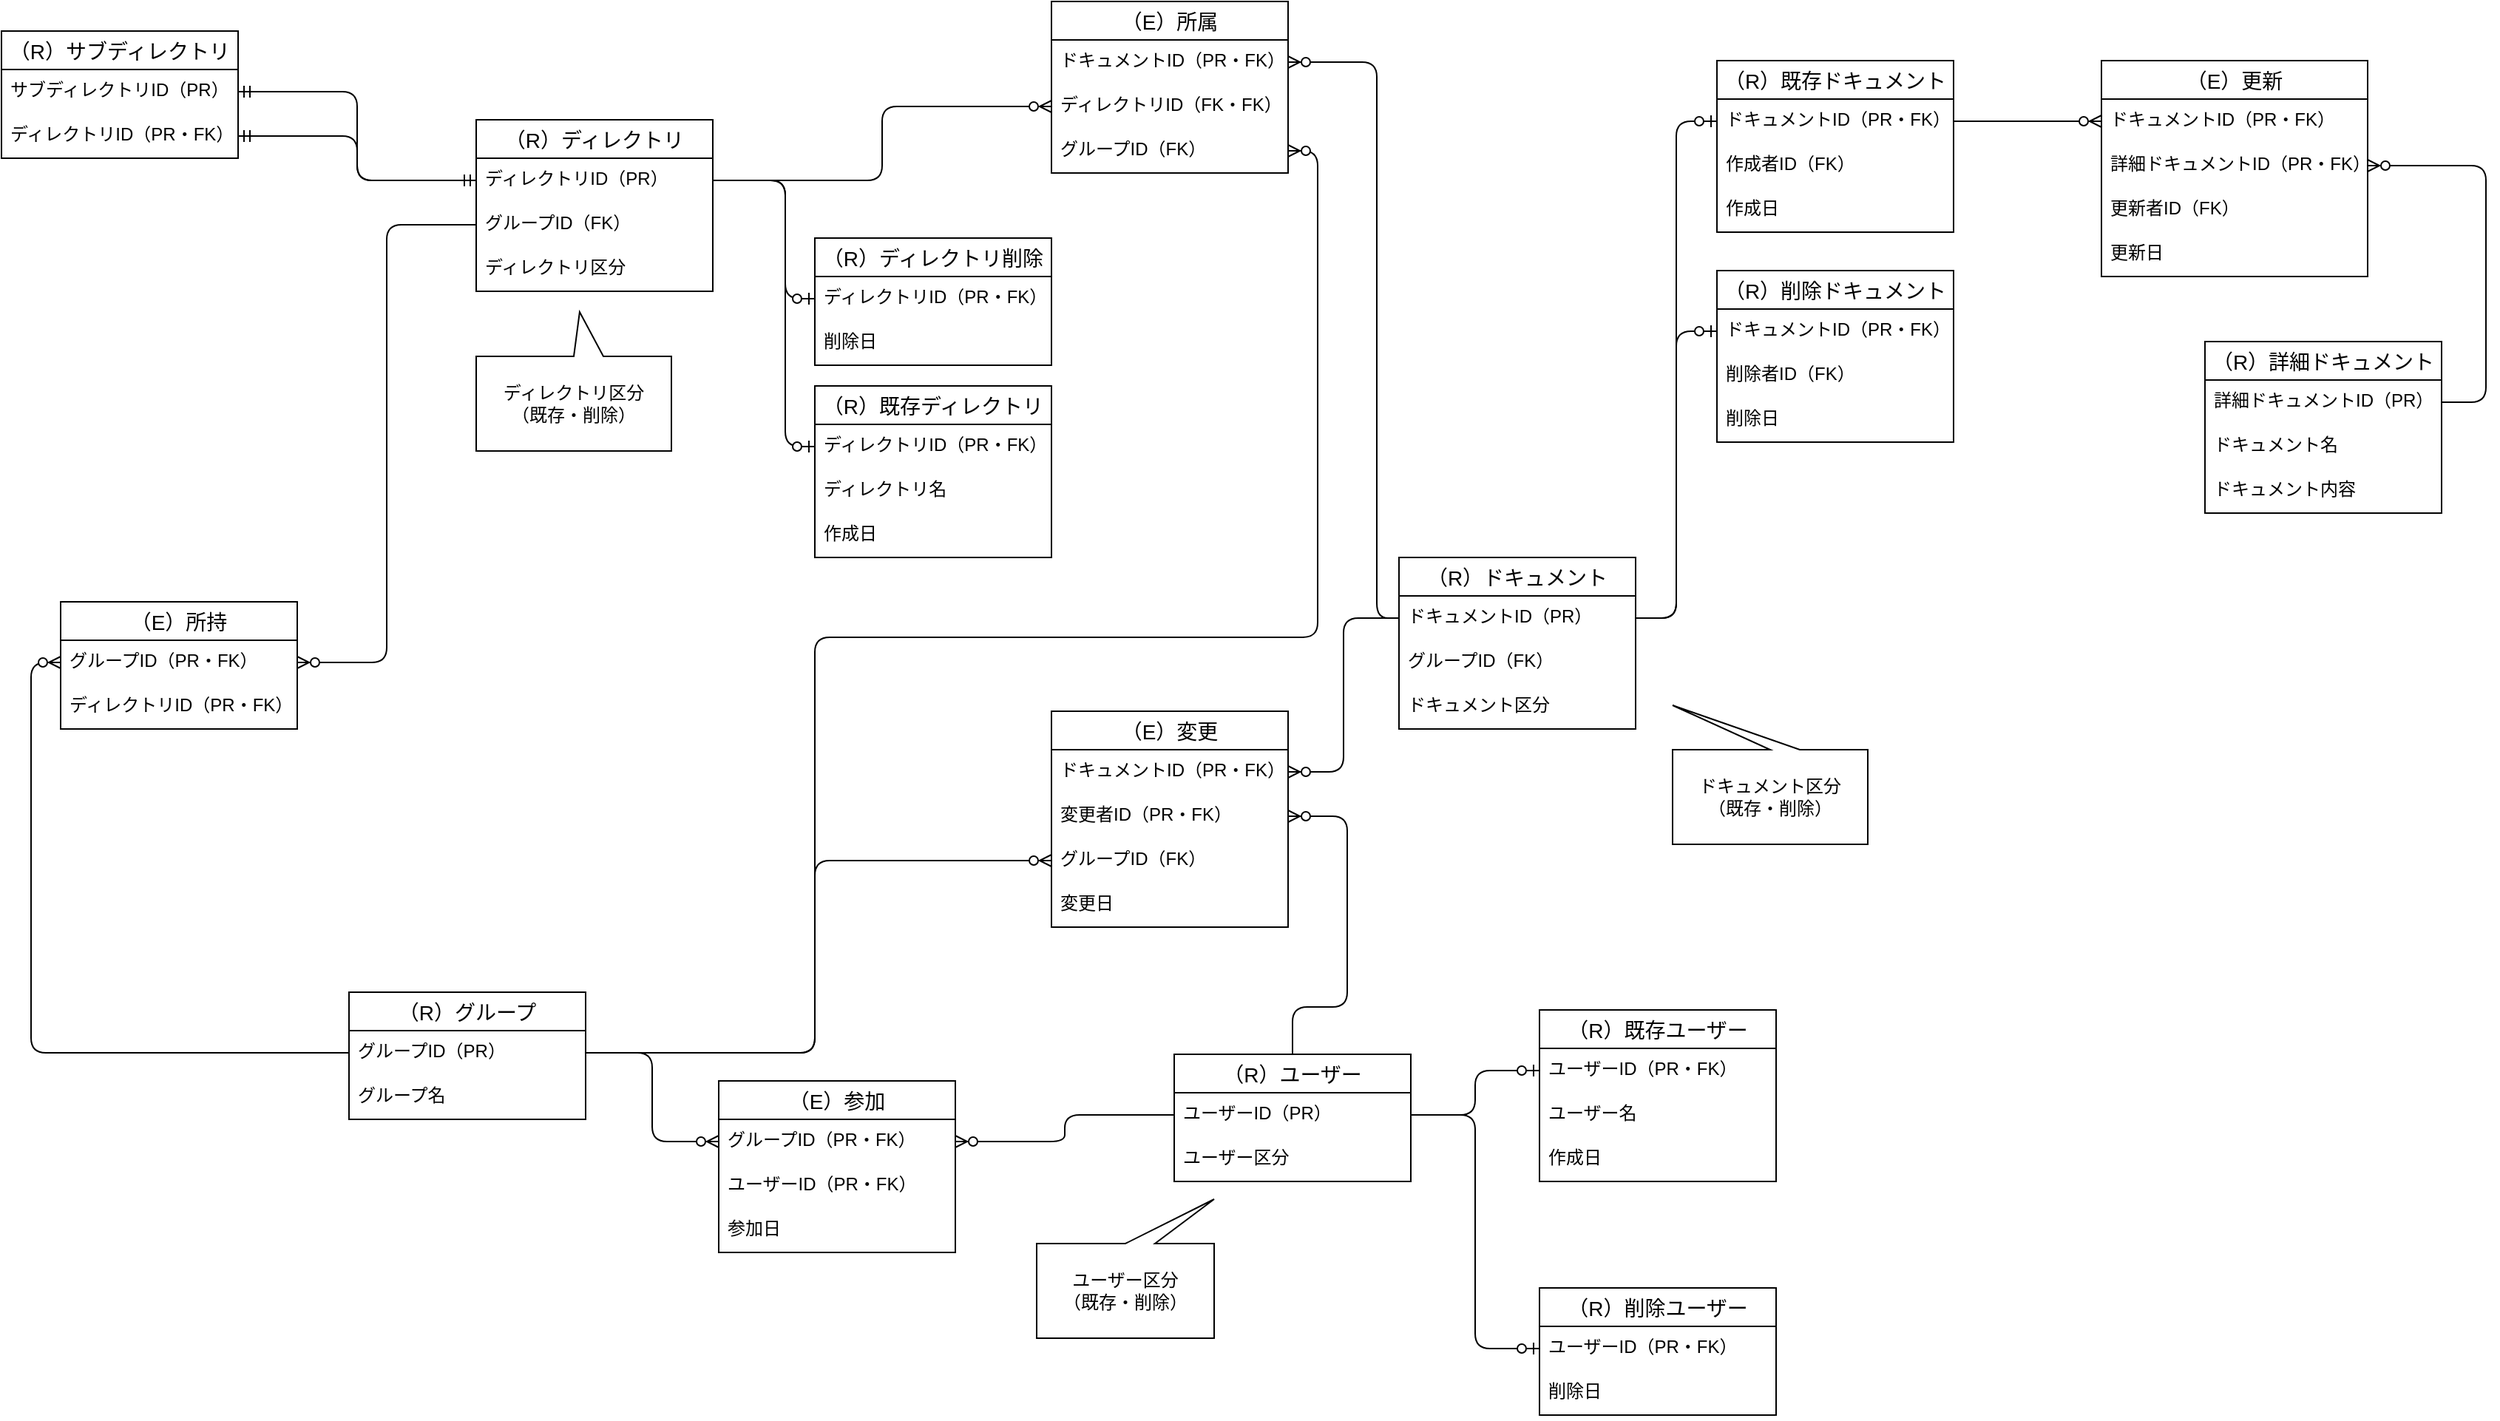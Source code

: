 <mxfile>
    <diagram id="JRz2m92lCMgiRAWokz1e" name="ページ1">
        <mxGraphModel dx="2556" dy="1160" grid="1" gridSize="10" guides="1" tooltips="1" connect="1" arrows="1" fold="1" page="1" pageScale="1" pageWidth="1920" pageHeight="1200" background="none" math="0" shadow="0">
            <root>
                <mxCell id="0"/>
                <mxCell id="1" parent="0"/>
                <mxCell id="6" value="（R）グループ" style="swimlane;fontStyle=0;childLayout=stackLayout;horizontal=1;startSize=26;horizontalStack=0;resizeParent=1;resizeParentMax=0;resizeLast=0;collapsible=1;marginBottom=0;align=center;fontSize=14;" parent="1" vertex="1">
                    <mxGeometry x="375" y="740" width="160" height="86" as="geometry"/>
                </mxCell>
                <mxCell id="7" value="グループID（PR）" style="text;strokeColor=none;fillColor=none;spacingLeft=4;spacingRight=4;overflow=hidden;rotatable=0;points=[[0,0.5],[1,0.5]];portConstraint=eastwest;fontSize=12;" parent="6" vertex="1">
                    <mxGeometry y="26" width="160" height="30" as="geometry"/>
                </mxCell>
                <mxCell id="8" value="グループ名" style="text;strokeColor=none;fillColor=none;spacingLeft=4;spacingRight=4;overflow=hidden;rotatable=0;points=[[0,0.5],[1,0.5]];portConstraint=eastwest;fontSize=12;" parent="6" vertex="1">
                    <mxGeometry y="56" width="160" height="30" as="geometry"/>
                </mxCell>
                <mxCell id="14" value="（E）参加" style="swimlane;fontStyle=0;childLayout=stackLayout;horizontal=1;startSize=26;horizontalStack=0;resizeParent=1;resizeParentMax=0;resizeLast=0;collapsible=1;marginBottom=0;align=center;fontSize=14;" parent="1" vertex="1">
                    <mxGeometry x="625" y="800" width="160" height="116" as="geometry"/>
                </mxCell>
                <mxCell id="15" value="グループID（PR・FK）" style="text;strokeColor=none;fillColor=none;spacingLeft=4;spacingRight=4;overflow=hidden;rotatable=0;points=[[0,0.5],[1,0.5]];portConstraint=eastwest;fontSize=12;" parent="14" vertex="1">
                    <mxGeometry y="26" width="160" height="30" as="geometry"/>
                </mxCell>
                <mxCell id="16" value="ユーザーID（PR・FK）" style="text;strokeColor=none;fillColor=none;spacingLeft=4;spacingRight=4;overflow=hidden;rotatable=0;points=[[0,0.5],[1,0.5]];portConstraint=eastwest;fontSize=12;" parent="14" vertex="1">
                    <mxGeometry y="56" width="160" height="30" as="geometry"/>
                </mxCell>
                <mxCell id="17" value="参加日" style="text;strokeColor=none;fillColor=none;spacingLeft=4;spacingRight=4;overflow=hidden;rotatable=0;points=[[0,0.5],[1,0.5]];portConstraint=eastwest;fontSize=12;" parent="14" vertex="1">
                    <mxGeometry y="86" width="160" height="30" as="geometry"/>
                </mxCell>
                <mxCell id="33" value="" style="fontSize=12;html=1;endArrow=ERzeroToMany;endFill=1;entryX=0;entryY=0.5;entryDx=0;entryDy=0;edgeStyle=orthogonalEdgeStyle;exitX=1;exitY=0.5;exitDx=0;exitDy=0;" parent="1" source="7" target="15" edge="1">
                    <mxGeometry width="100" height="100" relative="1" as="geometry">
                        <mxPoint x="525" y="880" as="sourcePoint"/>
                        <mxPoint x="773" y="737" as="targetPoint"/>
                    </mxGeometry>
                </mxCell>
                <mxCell id="35" value="（R）ドキュメント" style="swimlane;fontStyle=0;childLayout=stackLayout;horizontal=1;startSize=26;horizontalStack=0;resizeParent=1;resizeParentMax=0;resizeLast=0;collapsible=1;marginBottom=0;align=center;fontSize=14;" parent="1" vertex="1">
                    <mxGeometry x="1085" y="446" width="160" height="116" as="geometry"/>
                </mxCell>
                <mxCell id="36" value="ドキュメントID（PR）" style="text;strokeColor=none;fillColor=none;spacingLeft=4;spacingRight=4;overflow=hidden;rotatable=0;points=[[0,0.5],[1,0.5]];portConstraint=eastwest;fontSize=12;" parent="35" vertex="1">
                    <mxGeometry y="26" width="160" height="30" as="geometry"/>
                </mxCell>
                <mxCell id="119" value="グループID（FK）" style="text;strokeColor=none;fillColor=none;spacingLeft=4;spacingRight=4;overflow=hidden;rotatable=0;points=[[0,0.5],[1,0.5]];portConstraint=eastwest;fontSize=12;" parent="35" vertex="1">
                    <mxGeometry y="56" width="160" height="30" as="geometry"/>
                </mxCell>
                <mxCell id="136" value="ドキュメント区分" style="text;strokeColor=none;fillColor=none;spacingLeft=4;spacingRight=4;overflow=hidden;rotatable=0;points=[[0,0.5],[1,0.5]];portConstraint=eastwest;fontSize=12;" vertex="1" parent="35">
                    <mxGeometry y="86" width="160" height="30" as="geometry"/>
                </mxCell>
                <mxCell id="45" value="（R）ディレクトリ" style="swimlane;fontStyle=0;childLayout=stackLayout;horizontal=1;startSize=26;horizontalStack=0;resizeParent=1;resizeParentMax=0;resizeLast=0;collapsible=1;marginBottom=0;align=center;fontSize=14;" parent="1" vertex="1">
                    <mxGeometry x="461" y="150" width="160" height="116" as="geometry"/>
                </mxCell>
                <mxCell id="46" value="ディレクトリID（PR）" style="text;strokeColor=none;fillColor=none;spacingLeft=4;spacingRight=4;overflow=hidden;rotatable=0;points=[[0,0.5],[1,0.5]];portConstraint=eastwest;fontSize=12;" parent="45" vertex="1">
                    <mxGeometry y="26" width="160" height="30" as="geometry"/>
                </mxCell>
                <mxCell id="105" value="グループID（FK）" style="text;strokeColor=none;fillColor=none;spacingLeft=4;spacingRight=4;overflow=hidden;rotatable=0;points=[[0,0.5],[1,0.5]];portConstraint=eastwest;fontSize=12;" parent="45" vertex="1">
                    <mxGeometry y="56" width="160" height="30" as="geometry"/>
                </mxCell>
                <mxCell id="47" value="ディレクトリ区分" style="text;strokeColor=none;fillColor=none;spacingLeft=4;spacingRight=4;overflow=hidden;rotatable=0;points=[[0,0.5],[1,0.5]];portConstraint=eastwest;fontSize=12;" parent="45" vertex="1">
                    <mxGeometry y="86" width="160" height="30" as="geometry"/>
                </mxCell>
                <mxCell id="49" value="（R）サブディレクトリ" style="swimlane;fontStyle=0;childLayout=stackLayout;horizontal=1;startSize=26;horizontalStack=0;resizeParent=1;resizeParentMax=0;resizeLast=0;collapsible=1;marginBottom=0;align=center;fontSize=14;" parent="1" vertex="1">
                    <mxGeometry x="140" y="90" width="160" height="86" as="geometry"/>
                </mxCell>
                <mxCell id="50" value="サブディレクトリID（PR）" style="text;strokeColor=none;fillColor=none;spacingLeft=4;spacingRight=4;overflow=hidden;rotatable=0;points=[[0,0.5],[1,0.5]];portConstraint=eastwest;fontSize=12;" parent="49" vertex="1">
                    <mxGeometry y="26" width="160" height="30" as="geometry"/>
                </mxCell>
                <mxCell id="51" value="ディレクトリID（PR・FK）" style="text;strokeColor=none;fillColor=none;spacingLeft=4;spacingRight=4;overflow=hidden;rotatable=0;points=[[0,0.5],[1,0.5]];portConstraint=eastwest;fontSize=12;" parent="49" vertex="1">
                    <mxGeometry y="56" width="160" height="30" as="geometry"/>
                </mxCell>
                <mxCell id="56" value="（R）既存ディレクトリ" style="swimlane;fontStyle=0;childLayout=stackLayout;horizontal=1;startSize=26;horizontalStack=0;resizeParent=1;resizeParentMax=0;resizeLast=0;collapsible=1;marginBottom=0;align=center;fontSize=14;" parent="1" vertex="1">
                    <mxGeometry x="690" y="330" width="160" height="116" as="geometry"/>
                </mxCell>
                <mxCell id="57" value="ディレクトリID（PR・FK）" style="text;strokeColor=none;fillColor=none;spacingLeft=4;spacingRight=4;overflow=hidden;rotatable=0;points=[[0,0.5],[1,0.5]];portConstraint=eastwest;fontSize=12;" parent="56" vertex="1">
                    <mxGeometry y="26" width="160" height="30" as="geometry"/>
                </mxCell>
                <mxCell id="102" value="ディレクトリ名" style="text;strokeColor=none;fillColor=none;spacingLeft=4;spacingRight=4;overflow=hidden;rotatable=0;points=[[0,0.5],[1,0.5]];portConstraint=eastwest;fontSize=12;" parent="56" vertex="1">
                    <mxGeometry y="56" width="160" height="30" as="geometry"/>
                </mxCell>
                <mxCell id="59" value="作成日" style="text;strokeColor=none;fillColor=none;spacingLeft=4;spacingRight=4;overflow=hidden;rotatable=0;points=[[0,0.5],[1,0.5]];portConstraint=eastwest;fontSize=12;" parent="56" vertex="1">
                    <mxGeometry y="86" width="160" height="30" as="geometry"/>
                </mxCell>
                <mxCell id="60" value="（R）ディレクトリ削除" style="swimlane;fontStyle=0;childLayout=stackLayout;horizontal=1;startSize=26;horizontalStack=0;resizeParent=1;resizeParentMax=0;resizeLast=0;collapsible=1;marginBottom=0;align=center;fontSize=14;" parent="1" vertex="1">
                    <mxGeometry x="690" y="230" width="160" height="86" as="geometry"/>
                </mxCell>
                <mxCell id="61" value="ディレクトリID（PR・FK）" style="text;strokeColor=none;fillColor=none;spacingLeft=4;spacingRight=4;overflow=hidden;rotatable=0;points=[[0,0.5],[1,0.5]];portConstraint=eastwest;fontSize=12;" parent="60" vertex="1">
                    <mxGeometry y="26" width="160" height="30" as="geometry"/>
                </mxCell>
                <mxCell id="63" value="削除日" style="text;strokeColor=none;fillColor=none;spacingLeft=4;spacingRight=4;overflow=hidden;rotatable=0;points=[[0,0.5],[1,0.5]];portConstraint=eastwest;fontSize=12;" parent="60" vertex="1">
                    <mxGeometry y="56" width="160" height="30" as="geometry"/>
                </mxCell>
                <mxCell id="68" value="（E）更新" style="swimlane;fontStyle=0;childLayout=stackLayout;horizontal=1;startSize=26;horizontalStack=0;resizeParent=1;resizeParentMax=0;resizeLast=0;collapsible=1;marginBottom=0;align=center;fontSize=14;" parent="1" vertex="1">
                    <mxGeometry x="1560" y="110" width="180" height="146" as="geometry"/>
                </mxCell>
                <mxCell id="134" value="ドキュメントID（PR・FK）" style="text;strokeColor=none;fillColor=none;spacingLeft=4;spacingRight=4;overflow=hidden;rotatable=0;points=[[0,0.5],[1,0.5]];portConstraint=eastwest;fontSize=12;" vertex="1" parent="68">
                    <mxGeometry y="26" width="180" height="30" as="geometry"/>
                </mxCell>
                <mxCell id="69" value="詳細ドキュメントID（PR・FK）" style="text;strokeColor=none;fillColor=none;spacingLeft=4;spacingRight=4;overflow=hidden;rotatable=0;points=[[0,0.5],[1,0.5]];portConstraint=eastwest;fontSize=12;" parent="68" vertex="1">
                    <mxGeometry y="56" width="180" height="30" as="geometry"/>
                </mxCell>
                <mxCell id="162" value="更新者ID（FK）" style="text;strokeColor=none;fillColor=none;spacingLeft=4;spacingRight=4;overflow=hidden;rotatable=0;points=[[0,0.5],[1,0.5]];portConstraint=eastwest;fontSize=12;" vertex="1" parent="68">
                    <mxGeometry y="86" width="180" height="30" as="geometry"/>
                </mxCell>
                <mxCell id="161" value="更新日" style="text;strokeColor=none;fillColor=none;spacingLeft=4;spacingRight=4;overflow=hidden;rotatable=0;points=[[0,0.5],[1,0.5]];portConstraint=eastwest;fontSize=12;" vertex="1" parent="68">
                    <mxGeometry y="116" width="180" height="30" as="geometry"/>
                </mxCell>
                <mxCell id="76" value="（R）削除ドキュメント" style="swimlane;fontStyle=0;childLayout=stackLayout;horizontal=1;startSize=26;horizontalStack=0;resizeParent=1;resizeParentMax=0;resizeLast=0;collapsible=1;marginBottom=0;align=center;fontSize=14;" parent="1" vertex="1">
                    <mxGeometry x="1300" y="252" width="160" height="116" as="geometry"/>
                </mxCell>
                <mxCell id="77" value="ドキュメントID（PR・FK）" style="text;strokeColor=none;fillColor=none;spacingLeft=4;spacingRight=4;overflow=hidden;rotatable=0;points=[[0,0.5],[1,0.5]];portConstraint=eastwest;fontSize=12;" parent="76" vertex="1">
                    <mxGeometry y="26" width="160" height="30" as="geometry"/>
                </mxCell>
                <mxCell id="80" value="削除者ID（FK）" style="text;strokeColor=none;fillColor=none;spacingLeft=4;spacingRight=4;overflow=hidden;rotatable=0;points=[[0,0.5],[1,0.5]];portConstraint=eastwest;fontSize=12;" parent="76" vertex="1">
                    <mxGeometry y="56" width="160" height="30" as="geometry"/>
                </mxCell>
                <mxCell id="81" value="削除日" style="text;strokeColor=none;fillColor=none;spacingLeft=4;spacingRight=4;overflow=hidden;rotatable=0;points=[[0,0.5],[1,0.5]];portConstraint=eastwest;fontSize=12;" parent="76" vertex="1">
                    <mxGeometry y="86" width="160" height="30" as="geometry"/>
                </mxCell>
                <mxCell id="86" value="（E）所属" style="swimlane;fontStyle=0;childLayout=stackLayout;horizontal=1;startSize=26;horizontalStack=0;resizeParent=1;resizeParentMax=0;resizeLast=0;collapsible=1;marginBottom=0;align=center;fontSize=14;" parent="1" vertex="1">
                    <mxGeometry x="850" y="70" width="160" height="116" as="geometry"/>
                </mxCell>
                <mxCell id="87" value="ドキュメントID（PR・FK）" style="text;strokeColor=none;fillColor=none;spacingLeft=4;spacingRight=4;overflow=hidden;rotatable=0;points=[[0,0.5],[1,0.5]];portConstraint=eastwest;fontSize=12;" parent="86" vertex="1">
                    <mxGeometry y="26" width="160" height="30" as="geometry"/>
                </mxCell>
                <mxCell id="88" value="ディレクトリID（FK・FK）" style="text;strokeColor=none;fillColor=none;spacingLeft=4;spacingRight=4;overflow=hidden;rotatable=0;points=[[0,0.5],[1,0.5]];portConstraint=eastwest;fontSize=12;" parent="86" vertex="1">
                    <mxGeometry y="56" width="160" height="30" as="geometry"/>
                </mxCell>
                <mxCell id="176" value="グループID（FK）" style="text;strokeColor=none;fillColor=none;spacingLeft=4;spacingRight=4;overflow=hidden;rotatable=0;points=[[0,0.5],[1,0.5]];portConstraint=eastwest;fontSize=12;" vertex="1" parent="86">
                    <mxGeometry y="86" width="160" height="30" as="geometry"/>
                </mxCell>
                <mxCell id="107" value="" style="fontSize=12;html=1;endArrow=ERzeroToOne;endFill=1;exitX=1;exitY=0.5;exitDx=0;exitDy=0;edgeStyle=orthogonalEdgeStyle;entryX=0;entryY=0.5;entryDx=0;entryDy=0;" parent="1" target="57" edge="1" source="46">
                    <mxGeometry width="100" height="100" relative="1" as="geometry">
                        <mxPoint x="500.04" y="269" as="sourcePoint"/>
                        <mxPoint x="500" y="306" as="targetPoint"/>
                        <Array as="points">
                            <mxPoint x="670" y="191"/>
                            <mxPoint x="670" y="371"/>
                        </Array>
                    </mxGeometry>
                </mxCell>
                <mxCell id="108" value="" style="fontSize=12;html=1;endArrow=ERzeroToOne;endFill=1;entryX=0;entryY=0.5;entryDx=0;entryDy=0;exitX=1;exitY=0.5;exitDx=0;exitDy=0;edgeStyle=orthogonalEdgeStyle;" parent="1" target="61" edge="1" source="46">
                    <mxGeometry width="100" height="100" relative="1" as="geometry">
                        <mxPoint x="610.08" y="268.99" as="sourcePoint"/>
                        <mxPoint x="610" y="309" as="targetPoint"/>
                        <Array as="points">
                            <mxPoint x="670" y="191"/>
                            <mxPoint x="670" y="271"/>
                        </Array>
                    </mxGeometry>
                </mxCell>
                <mxCell id="112" value="" style="fontSize=12;html=1;endArrow=ERmandOne;startArrow=ERmandOne;entryX=0;entryY=0.5;entryDx=0;entryDy=0;exitX=1;exitY=0.5;exitDx=0;exitDy=0;edgeStyle=orthogonalEdgeStyle;" parent="1" source="50" target="46" edge="1">
                    <mxGeometry width="100" height="100" relative="1" as="geometry">
                        <mxPoint x="333" y="270" as="sourcePoint"/>
                        <mxPoint x="433" y="170" as="targetPoint"/>
                    </mxGeometry>
                </mxCell>
                <mxCell id="117" value="" style="fontSize=12;html=1;endArrow=ERzeroToMany;endFill=1;edgeStyle=orthogonalEdgeStyle;entryX=0;entryY=0.5;entryDx=0;entryDy=0;exitX=1;exitY=0.5;exitDx=0;exitDy=0;" parent="1" source="46" target="88" edge="1">
                    <mxGeometry width="100" height="100" relative="1" as="geometry">
                        <mxPoint x="643" y="250" as="sourcePoint"/>
                        <mxPoint x="743" y="150" as="targetPoint"/>
                    </mxGeometry>
                </mxCell>
                <mxCell id="121" value="" style="fontSize=12;html=1;endArrow=ERzeroToMany;endFill=1;entryX=1;entryY=0.5;entryDx=0;entryDy=0;edgeStyle=orthogonalEdgeStyle;exitX=0;exitY=0.5;exitDx=0;exitDy=0;" parent="1" source="3" target="15" edge="1">
                    <mxGeometry width="100" height="100" relative="1" as="geometry">
                        <mxPoint x="885" y="801" as="sourcePoint"/>
                        <mxPoint x="635" y="851" as="targetPoint"/>
                    </mxGeometry>
                </mxCell>
                <mxCell id="2" value="（R）ユーザー" style="swimlane;fontStyle=0;childLayout=stackLayout;horizontal=1;startSize=26;horizontalStack=0;resizeParent=1;resizeParentMax=0;resizeLast=0;collapsible=1;marginBottom=0;align=center;fontSize=14;" parent="1" vertex="1">
                    <mxGeometry x="933" y="782" width="160" height="86" as="geometry"/>
                </mxCell>
                <mxCell id="3" value="ユーザーID（PR）" style="text;strokeColor=none;fillColor=none;spacingLeft=4;spacingRight=4;overflow=hidden;rotatable=0;points=[[0,0.5],[1,0.5]];portConstraint=eastwest;fontSize=12;" parent="2" vertex="1">
                    <mxGeometry y="26" width="160" height="30" as="geometry"/>
                </mxCell>
                <mxCell id="137" value="ユーザー区分" style="text;strokeColor=none;fillColor=none;spacingLeft=4;spacingRight=4;overflow=hidden;rotatable=0;points=[[0,0.5],[1,0.5]];portConstraint=eastwest;fontSize=12;" vertex="1" parent="2">
                    <mxGeometry y="56" width="160" height="30" as="geometry"/>
                </mxCell>
                <mxCell id="92" value="（R）削除ユーザー" style="swimlane;fontStyle=0;childLayout=stackLayout;horizontal=1;startSize=26;horizontalStack=0;resizeParent=1;resizeParentMax=0;resizeLast=0;collapsible=1;marginBottom=0;align=center;fontSize=14;" parent="1" vertex="1">
                    <mxGeometry x="1180" y="940" width="160" height="86" as="geometry"/>
                </mxCell>
                <mxCell id="93" value="ユーザーID（PR・FK）" style="text;strokeColor=none;fillColor=none;spacingLeft=4;spacingRight=4;overflow=hidden;rotatable=0;points=[[0,0.5],[1,0.5]];portConstraint=eastwest;fontSize=12;" parent="92" vertex="1">
                    <mxGeometry y="26" width="160" height="30" as="geometry"/>
                </mxCell>
                <mxCell id="140" value="削除日" style="text;strokeColor=none;fillColor=none;spacingLeft=4;spacingRight=4;overflow=hidden;rotatable=0;points=[[0,0.5],[1,0.5]];portConstraint=eastwest;fontSize=12;" vertex="1" parent="92">
                    <mxGeometry y="56" width="160" height="30" as="geometry"/>
                </mxCell>
                <mxCell id="95" value="（R）既存ユーザー" style="swimlane;fontStyle=0;childLayout=stackLayout;horizontal=1;startSize=26;horizontalStack=0;resizeParent=1;resizeParentMax=0;resizeLast=0;collapsible=1;marginBottom=0;align=center;fontSize=14;" parent="1" vertex="1">
                    <mxGeometry x="1180" y="752" width="160" height="116" as="geometry"/>
                </mxCell>
                <mxCell id="96" value="ユーザーID（PR・FK）" style="text;strokeColor=none;fillColor=none;spacingLeft=4;spacingRight=4;overflow=hidden;rotatable=0;points=[[0,0.5],[1,0.5]];portConstraint=eastwest;fontSize=12;" parent="95" vertex="1">
                    <mxGeometry y="26" width="160" height="30" as="geometry"/>
                </mxCell>
                <mxCell id="97" value="ユーザー名" style="text;strokeColor=none;fillColor=none;spacingLeft=4;spacingRight=4;overflow=hidden;rotatable=0;points=[[0,0.5],[1,0.5]];portConstraint=eastwest;fontSize=12;" parent="95" vertex="1">
                    <mxGeometry y="56" width="160" height="30" as="geometry"/>
                </mxCell>
                <mxCell id="139" value="作成日" style="text;strokeColor=none;fillColor=none;spacingLeft=4;spacingRight=4;overflow=hidden;rotatable=0;points=[[0,0.5],[1,0.5]];portConstraint=eastwest;fontSize=12;" vertex="1" parent="95">
                    <mxGeometry y="86" width="160" height="30" as="geometry"/>
                </mxCell>
                <mxCell id="100" value="" style="fontSize=12;html=1;endArrow=ERzeroToOne;endFill=1;entryX=0;entryY=0.5;entryDx=0;entryDy=0;exitX=1;exitY=0.5;exitDx=0;exitDy=0;edgeStyle=orthogonalEdgeStyle;" parent="1" target="93" edge="1" source="3">
                    <mxGeometry width="100" height="100" relative="1" as="geometry">
                        <mxPoint x="985" y="870" as="sourcePoint"/>
                        <mxPoint x="1685" y="780" as="targetPoint"/>
                    </mxGeometry>
                </mxCell>
                <mxCell id="101" value="" style="fontSize=12;html=1;endArrow=ERzeroToOne;endFill=1;entryX=0;entryY=0.5;entryDx=0;entryDy=0;exitX=1;exitY=0.5;exitDx=0;exitDy=0;edgeStyle=orthogonalEdgeStyle;" parent="1" target="96" edge="1" source="3">
                    <mxGeometry width="100" height="100" relative="1" as="geometry">
                        <mxPoint x="1063" y="870" as="sourcePoint"/>
                        <mxPoint x="1065" y="900" as="targetPoint"/>
                    </mxGeometry>
                </mxCell>
                <mxCell id="125" value="（E）所持" style="swimlane;fontStyle=0;childLayout=stackLayout;horizontal=1;startSize=26;horizontalStack=0;resizeParent=1;resizeParentMax=0;resizeLast=0;collapsible=1;marginBottom=0;align=center;fontSize=14;" parent="1" vertex="1">
                    <mxGeometry x="180" y="476" width="160" height="86" as="geometry"/>
                </mxCell>
                <mxCell id="126" value="グループID（PR・FK）" style="text;strokeColor=none;fillColor=none;spacingLeft=4;spacingRight=4;overflow=hidden;rotatable=0;points=[[0,0.5],[1,0.5]];portConstraint=eastwest;fontSize=12;" parent="125" vertex="1">
                    <mxGeometry y="26" width="160" height="30" as="geometry"/>
                </mxCell>
                <mxCell id="127" value="ディレクトリID（PR・FK）" style="text;strokeColor=none;fillColor=none;spacingLeft=4;spacingRight=4;overflow=hidden;rotatable=0;points=[[0,0.5],[1,0.5]];portConstraint=eastwest;fontSize=12;" parent="125" vertex="1">
                    <mxGeometry y="56" width="160" height="30" as="geometry"/>
                </mxCell>
                <mxCell id="129" value="" style="fontSize=12;html=1;endArrow=ERzeroToMany;endFill=1;entryX=0;entryY=0.5;entryDx=0;entryDy=0;edgeStyle=orthogonalEdgeStyle;exitX=0;exitY=0.5;exitDx=0;exitDy=0;" parent="1" source="7" target="126" edge="1">
                    <mxGeometry width="100" height="100" relative="1" as="geometry">
                        <mxPoint x="425" y="630" as="sourcePoint"/>
                        <mxPoint x="515" y="690" as="targetPoint"/>
                        <Array as="points">
                            <mxPoint x="160" y="781"/>
                            <mxPoint x="160" y="517"/>
                        </Array>
                    </mxGeometry>
                </mxCell>
                <mxCell id="130" value="" style="fontSize=12;html=1;endArrow=ERzeroToMany;endFill=1;entryX=1;entryY=0.5;entryDx=0;entryDy=0;edgeStyle=orthogonalEdgeStyle;" parent="1" source="105" edge="1" target="126">
                    <mxGeometry width="100" height="100" relative="1" as="geometry">
                        <mxPoint x="460" y="190" as="sourcePoint"/>
                        <mxPoint x="305" y="516" as="targetPoint"/>
                    </mxGeometry>
                </mxCell>
                <mxCell id="138" value="ユーザー区分&lt;br&gt;（既存・削除）" style="shape=callout;whiteSpace=wrap;html=1;perimeter=calloutPerimeter;position2=1;flipV=1;" vertex="1" parent="1">
                    <mxGeometry x="840" y="880" width="120" height="94" as="geometry"/>
                </mxCell>
                <mxCell id="141" value="（R）既存ドキュメント" style="swimlane;fontStyle=0;childLayout=stackLayout;horizontal=1;startSize=26;horizontalStack=0;resizeParent=1;resizeParentMax=0;resizeLast=0;collapsible=1;marginBottom=0;align=center;fontSize=14;" vertex="1" parent="1">
                    <mxGeometry x="1300" y="110" width="160" height="116" as="geometry"/>
                </mxCell>
                <mxCell id="142" value="ドキュメントID（PR・FK）" style="text;strokeColor=none;fillColor=none;spacingLeft=4;spacingRight=4;overflow=hidden;rotatable=0;points=[[0,0.5],[1,0.5]];portConstraint=eastwest;fontSize=12;" vertex="1" parent="141">
                    <mxGeometry y="26" width="160" height="30" as="geometry"/>
                </mxCell>
                <mxCell id="143" value="作成者ID（FK）" style="text;strokeColor=none;fillColor=none;spacingLeft=4;spacingRight=4;overflow=hidden;rotatable=0;points=[[0,0.5],[1,0.5]];portConstraint=eastwest;fontSize=12;" vertex="1" parent="141">
                    <mxGeometry y="56" width="160" height="30" as="geometry"/>
                </mxCell>
                <mxCell id="160" value="作成日" style="text;strokeColor=none;fillColor=none;spacingLeft=4;spacingRight=4;overflow=hidden;rotatable=0;points=[[0,0.5],[1,0.5]];portConstraint=eastwest;fontSize=12;" vertex="1" parent="141">
                    <mxGeometry y="86" width="160" height="30" as="geometry"/>
                </mxCell>
                <mxCell id="145" value="ドキュメント区分&lt;br&gt;（既存・削除）" style="shape=callout;whiteSpace=wrap;html=1;perimeter=calloutPerimeter;position2=0;flipV=1;" vertex="1" parent="1">
                    <mxGeometry x="1270" y="546" width="132" height="94" as="geometry"/>
                </mxCell>
                <mxCell id="146" value="（R）詳細ドキュメント" style="swimlane;fontStyle=0;childLayout=stackLayout;horizontal=1;startSize=26;horizontalStack=0;resizeParent=1;resizeParentMax=0;resizeLast=0;collapsible=1;marginBottom=0;align=center;fontSize=14;" vertex="1" parent="1">
                    <mxGeometry x="1630" y="300" width="160" height="116" as="geometry"/>
                </mxCell>
                <mxCell id="147" value="詳細ドキュメントID（PR）" style="text;strokeColor=none;fillColor=none;spacingLeft=4;spacingRight=4;overflow=hidden;rotatable=0;points=[[0,0.5],[1,0.5]];portConstraint=eastwest;fontSize=12;" vertex="1" parent="146">
                    <mxGeometry y="26" width="160" height="30" as="geometry"/>
                </mxCell>
                <mxCell id="149" value="ドキュメント名" style="text;strokeColor=none;fillColor=none;spacingLeft=4;spacingRight=4;overflow=hidden;rotatable=0;points=[[0,0.5],[1,0.5]];portConstraint=eastwest;fontSize=12;" vertex="1" parent="146">
                    <mxGeometry y="56" width="160" height="30" as="geometry"/>
                </mxCell>
                <mxCell id="150" value="ドキュメント内容" style="text;strokeColor=none;fillColor=none;spacingLeft=4;spacingRight=4;overflow=hidden;rotatable=0;points=[[0,0.5],[1,0.5]];portConstraint=eastwest;fontSize=12;" vertex="1" parent="146">
                    <mxGeometry y="86" width="160" height="30" as="geometry"/>
                </mxCell>
                <mxCell id="153" value="（E）変更" style="swimlane;fontStyle=0;childLayout=stackLayout;horizontal=1;startSize=26;horizontalStack=0;resizeParent=1;resizeParentMax=0;resizeLast=0;collapsible=1;marginBottom=0;align=center;fontSize=14;" vertex="1" parent="1">
                    <mxGeometry x="850" y="550" width="160" height="146" as="geometry"/>
                </mxCell>
                <mxCell id="154" value="ドキュメントID（PR・FK）" style="text;strokeColor=none;fillColor=none;spacingLeft=4;spacingRight=4;overflow=hidden;rotatable=0;points=[[0,0.5],[1,0.5]];portConstraint=eastwest;fontSize=12;" vertex="1" parent="153">
                    <mxGeometry y="26" width="160" height="30" as="geometry"/>
                </mxCell>
                <mxCell id="155" value="変更者ID（PR・FK）" style="text;strokeColor=none;fillColor=none;spacingLeft=4;spacingRight=4;overflow=hidden;rotatable=0;points=[[0,0.5],[1,0.5]];portConstraint=eastwest;fontSize=12;" vertex="1" parent="153">
                    <mxGeometry y="56" width="160" height="30" as="geometry"/>
                </mxCell>
                <mxCell id="178" value="グループID（FK）" style="text;strokeColor=none;fillColor=none;spacingLeft=4;spacingRight=4;overflow=hidden;rotatable=0;points=[[0,0.5],[1,0.5]];portConstraint=eastwest;fontSize=12;" vertex="1" parent="153">
                    <mxGeometry y="86" width="160" height="30" as="geometry"/>
                </mxCell>
                <mxCell id="156" value="変更日" style="text;strokeColor=none;fillColor=none;spacingLeft=4;spacingRight=4;overflow=hidden;rotatable=0;points=[[0,0.5],[1,0.5]];portConstraint=eastwest;fontSize=12;" vertex="1" parent="153">
                    <mxGeometry y="116" width="160" height="30" as="geometry"/>
                </mxCell>
                <mxCell id="165" value="" style="edgeStyle=orthogonalEdgeStyle;fontSize=12;html=1;endArrow=ERzeroToMany;endFill=1;entryX=1;entryY=0.5;entryDx=0;entryDy=0;exitX=0;exitY=0.5;exitDx=0;exitDy=0;" edge="1" parent="1" source="36" target="154">
                    <mxGeometry width="100" height="100" relative="1" as="geometry">
                        <mxPoint x="651" y="650" as="sourcePoint"/>
                        <mxPoint x="751" y="550" as="targetPoint"/>
                    </mxGeometry>
                </mxCell>
                <mxCell id="166" value="" style="edgeStyle=orthogonalEdgeStyle;fontSize=12;html=1;endArrow=ERzeroToMany;endFill=1;entryX=1;entryY=0.5;entryDx=0;entryDy=0;exitX=0.5;exitY=0;exitDx=0;exitDy=0;" edge="1" parent="1" source="2" target="155">
                    <mxGeometry width="100" height="100" relative="1" as="geometry">
                        <mxPoint x="1029.08" y="552.99" as="sourcePoint"/>
                        <mxPoint x="955" y="612" as="targetPoint"/>
                        <Array as="points">
                            <mxPoint x="1013" y="750"/>
                            <mxPoint x="1050" y="750"/>
                            <mxPoint x="1050" y="621"/>
                        </Array>
                    </mxGeometry>
                </mxCell>
                <mxCell id="167" value="" style="edgeStyle=orthogonalEdgeStyle;fontSize=12;html=1;endArrow=ERzeroToMany;endFill=1;entryX=1;entryY=0.5;entryDx=0;entryDy=0;exitX=0;exitY=0.5;exitDx=0;exitDy=0;" edge="1" parent="1" source="36" target="87">
                    <mxGeometry width="100" height="100" relative="1" as="geometry">
                        <mxPoint x="1099.08" y="330" as="sourcePoint"/>
                        <mxPoint x="1025" y="389.01" as="targetPoint"/>
                        <Array as="points">
                            <mxPoint x="1070" y="487"/>
                            <mxPoint x="1070" y="111"/>
                        </Array>
                    </mxGeometry>
                </mxCell>
                <mxCell id="168" value="" style="fontSize=12;html=1;endArrow=ERzeroToOne;endFill=1;entryX=0;entryY=0.5;entryDx=0;entryDy=0;exitX=1;exitY=0.5;exitDx=0;exitDy=0;edgeStyle=orthogonalEdgeStyle;" edge="1" parent="1" source="36" target="142">
                    <mxGeometry width="100" height="100" relative="1" as="geometry">
                        <mxPoint x="1120" y="346" as="sourcePoint"/>
                        <mxPoint x="1120" y="386" as="targetPoint"/>
                    </mxGeometry>
                </mxCell>
                <mxCell id="169" value="" style="fontSize=12;html=1;endArrow=ERzeroToOne;endFill=1;entryX=0;entryY=0.5;entryDx=0;entryDy=0;exitX=1;exitY=0.5;exitDx=0;exitDy=0;edgeStyle=orthogonalEdgeStyle;" edge="1" parent="1" source="36" target="77">
                    <mxGeometry width="100" height="100" relative="1" as="geometry">
                        <mxPoint x="1115" y="477" as="sourcePoint"/>
                        <mxPoint x="1155" y="451" as="targetPoint"/>
                    </mxGeometry>
                </mxCell>
                <mxCell id="171" value="" style="fontSize=12;html=1;endArrow=ERmandOne;startArrow=ERmandOne;entryX=0;entryY=0.5;entryDx=0;entryDy=0;exitX=1;exitY=0.5;exitDx=0;exitDy=0;edgeStyle=orthogonalEdgeStyle;" edge="1" parent="1" source="51" target="46">
                    <mxGeometry width="100" height="100" relative="1" as="geometry">
                        <mxPoint x="280" y="161" as="sourcePoint"/>
                        <mxPoint x="471" y="201" as="targetPoint"/>
                    </mxGeometry>
                </mxCell>
                <mxCell id="173" value="" style="fontSize=12;html=1;endArrow=ERzeroToMany;endFill=1;entryX=0;entryY=0.5;entryDx=0;entryDy=0;exitX=1;exitY=0.5;exitDx=0;exitDy=0;" edge="1" parent="1" source="142" target="134">
                    <mxGeometry width="100" height="100" relative="1" as="geometry">
                        <mxPoint x="1571.04" y="391.99" as="sourcePoint"/>
                        <mxPoint x="1500" y="330" as="targetPoint"/>
                    </mxGeometry>
                </mxCell>
                <mxCell id="174" value="" style="edgeStyle=orthogonalEdgeStyle;fontSize=12;html=1;endArrow=ERzeroToMany;endFill=1;entryX=1;entryY=0.5;entryDx=0;entryDy=0;exitX=1;exitY=0.5;exitDx=0;exitDy=0;" edge="1" parent="1" source="147" target="69">
                    <mxGeometry width="100" height="100" relative="1" as="geometry">
                        <mxPoint x="1911.04" y="226" as="sourcePoint"/>
                        <mxPoint x="1840" y="164.01" as="targetPoint"/>
                        <Array as="points">
                            <mxPoint x="1820" y="341"/>
                            <mxPoint x="1820" y="181"/>
                        </Array>
                    </mxGeometry>
                </mxCell>
                <mxCell id="175" value="ディレクトリ区分&lt;br&gt;（既存・削除）" style="shape=callout;whiteSpace=wrap;html=1;perimeter=calloutPerimeter;position2=0.53;flipV=1;" vertex="1" parent="1">
                    <mxGeometry x="461" y="280" width="132" height="94" as="geometry"/>
                </mxCell>
                <mxCell id="179" value="" style="edgeStyle=orthogonalEdgeStyle;fontSize=12;html=1;endArrow=ERzeroToMany;endFill=1;entryX=0;entryY=0.5;entryDx=0;entryDy=0;exitX=1;exitY=0.5;exitDx=0;exitDy=0;" edge="1" parent="1" source="7" target="178">
                    <mxGeometry width="100" height="100" relative="1" as="geometry">
                        <mxPoint x="653" y="771" as="sourcePoint"/>
                        <mxPoint x="650" y="610" as="targetPoint"/>
                        <Array as="points">
                            <mxPoint x="690" y="781"/>
                            <mxPoint x="690" y="651"/>
                        </Array>
                    </mxGeometry>
                </mxCell>
                <mxCell id="180" value="" style="edgeStyle=orthogonalEdgeStyle;fontSize=12;html=1;endArrow=ERzeroToMany;endFill=1;entryX=1;entryY=0.5;entryDx=0;entryDy=0;exitX=1;exitY=0.5;exitDx=0;exitDy=0;" edge="1" parent="1" source="7" target="176">
                    <mxGeometry width="100" height="100" relative="1" as="geometry">
                        <mxPoint x="545" y="791" as="sourcePoint"/>
                        <mxPoint x="860" y="661" as="targetPoint"/>
                        <Array as="points">
                            <mxPoint x="690" y="781"/>
                            <mxPoint x="690" y="500"/>
                            <mxPoint x="1030" y="500"/>
                            <mxPoint x="1030" y="171"/>
                        </Array>
                    </mxGeometry>
                </mxCell>
            </root>
        </mxGraphModel>
    </diagram>
</mxfile>